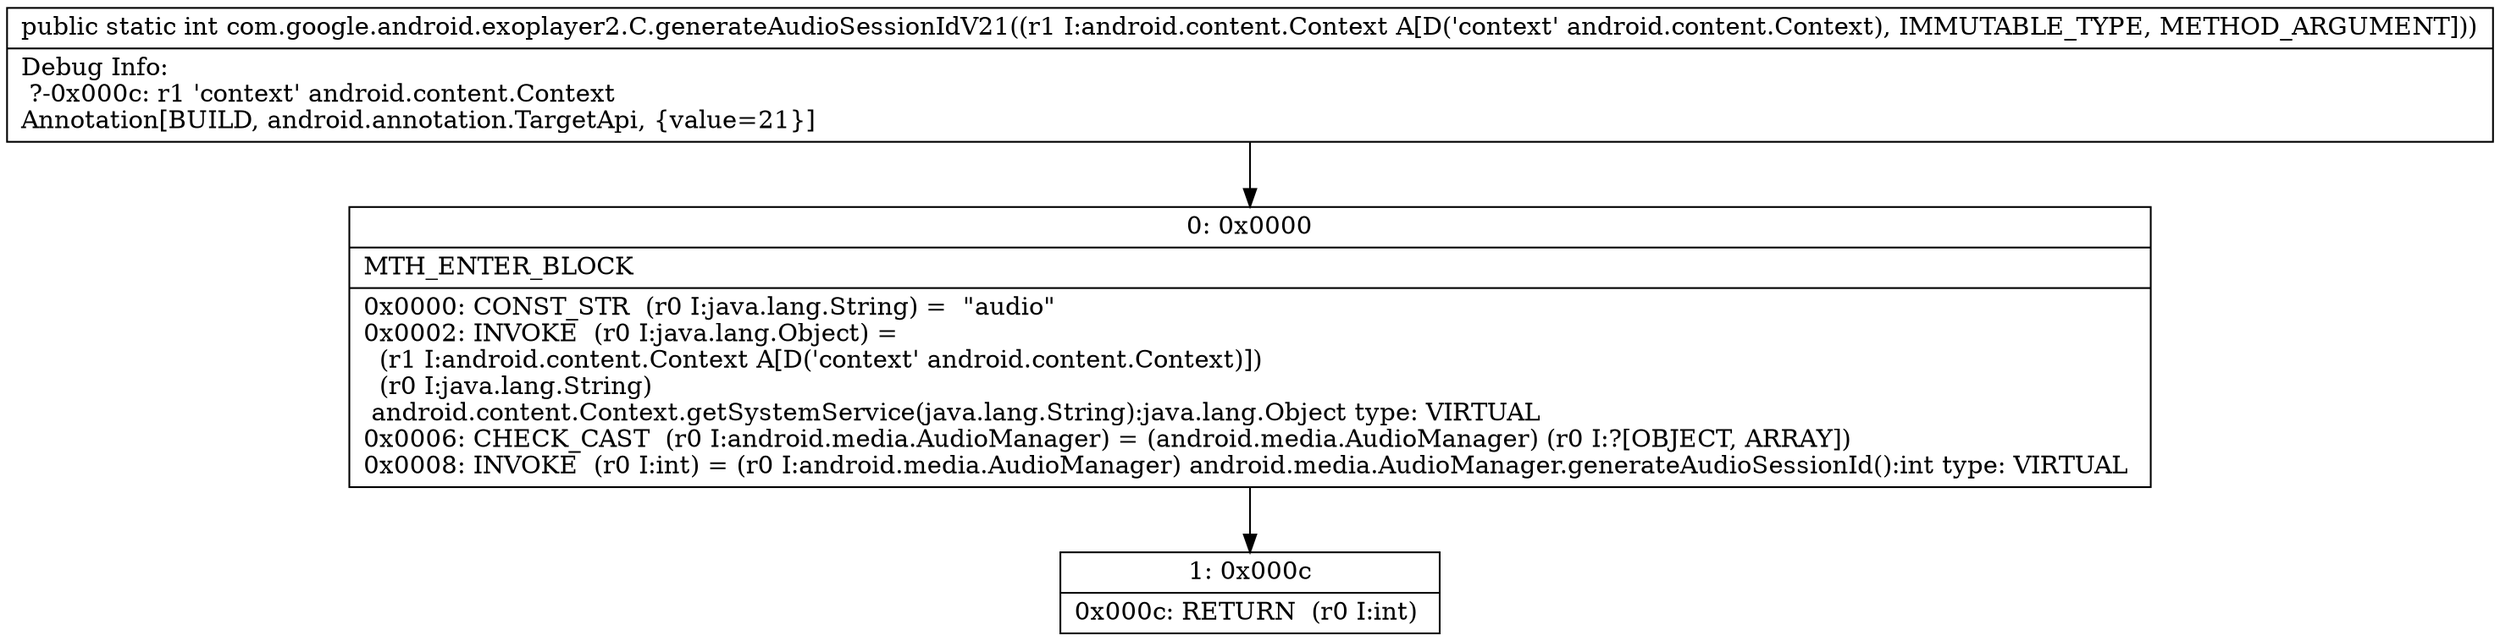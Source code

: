 digraph "CFG forcom.google.android.exoplayer2.C.generateAudioSessionIdV21(Landroid\/content\/Context;)I" {
Node_0 [shape=record,label="{0\:\ 0x0000|MTH_ENTER_BLOCK\l|0x0000: CONST_STR  (r0 I:java.lang.String) =  \"audio\" \l0x0002: INVOKE  (r0 I:java.lang.Object) = \l  (r1 I:android.content.Context A[D('context' android.content.Context)])\l  (r0 I:java.lang.String)\l android.content.Context.getSystemService(java.lang.String):java.lang.Object type: VIRTUAL \l0x0006: CHECK_CAST  (r0 I:android.media.AudioManager) = (android.media.AudioManager) (r0 I:?[OBJECT, ARRAY]) \l0x0008: INVOKE  (r0 I:int) = (r0 I:android.media.AudioManager) android.media.AudioManager.generateAudioSessionId():int type: VIRTUAL \l}"];
Node_1 [shape=record,label="{1\:\ 0x000c|0x000c: RETURN  (r0 I:int) \l}"];
MethodNode[shape=record,label="{public static int com.google.android.exoplayer2.C.generateAudioSessionIdV21((r1 I:android.content.Context A[D('context' android.content.Context), IMMUTABLE_TYPE, METHOD_ARGUMENT]))  | Debug Info:\l  ?\-0x000c: r1 'context' android.content.Context\lAnnotation[BUILD, android.annotation.TargetApi, \{value=21\}]\l}"];
MethodNode -> Node_0;
Node_0 -> Node_1;
}

